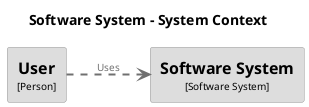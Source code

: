 @startuml
set separator none
title Software System - System Context

left to right direction

skinparam {
  arrowFontSize 10
  defaultTextAlignment center
  wrapWidth 200
  maxMessageSize 100
}

hide stereotype

skinparam rectangle<<SoftwareSystem>> {
  BackgroundColor #dddddd
  FontColor #000000
  BorderColor #9a9a9a
  shadowing false
}
skinparam rectangle<<User>> {
  BackgroundColor #dddddd
  FontColor #000000
  BorderColor #9a9a9a
  shadowing false
}

rectangle "==User\n<size:10>[Person]</size>" <<User>> as User
rectangle "==Software System\n<size:10>[Software System]</size>" <<SoftwareSystem>> as SoftwareSystem

User .[#707070,thickness=2].> SoftwareSystem : "<color:#707070>Uses"
@enduml